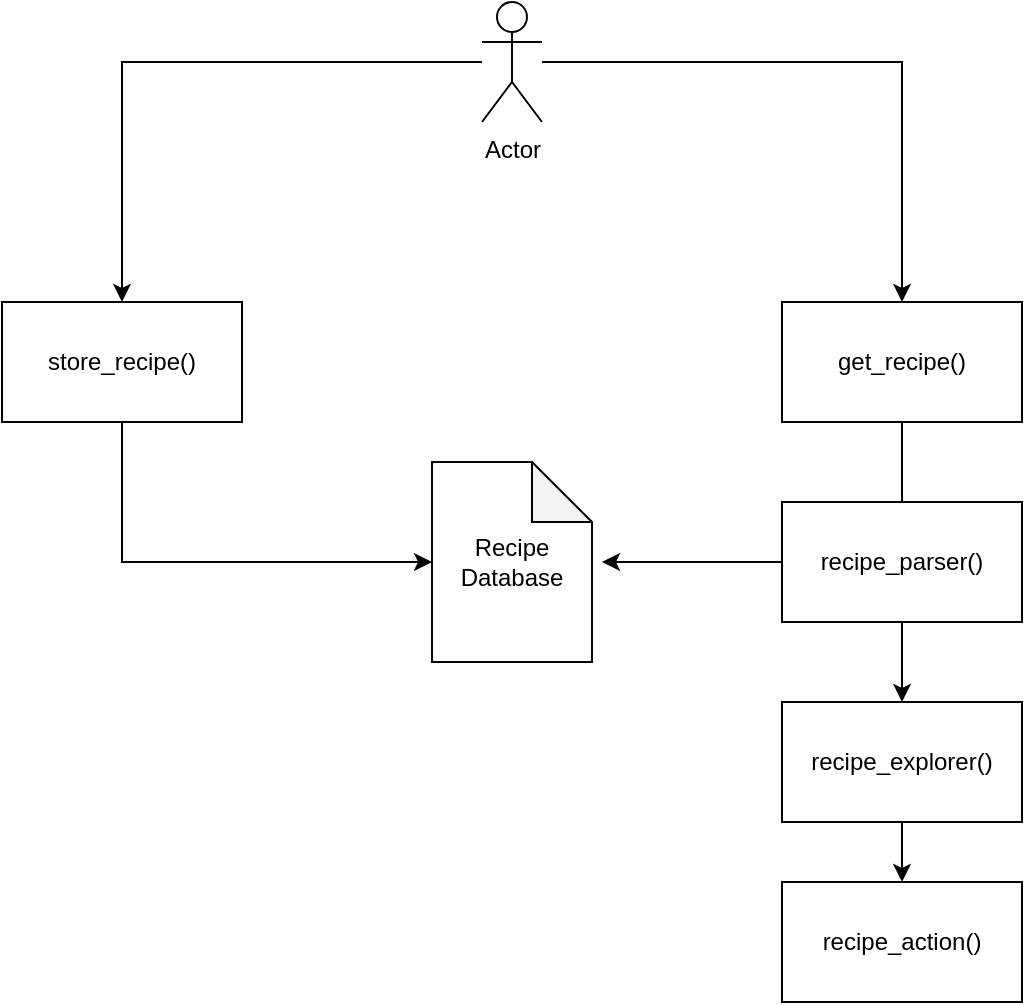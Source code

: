 <mxfile version="15.3.8" type="github">
  <diagram id="uRf2MRRO1xXy1C_5ta0l" name="Page-1">
    <mxGraphModel dx="1038" dy="539" grid="1" gridSize="10" guides="1" tooltips="1" connect="1" arrows="1" fold="1" page="1" pageScale="1" pageWidth="850" pageHeight="1100" math="0" shadow="0">
      <root>
        <mxCell id="0" />
        <mxCell id="1" parent="0" />
        <mxCell id="ONZwR2w4GfBlqja92-8s-3" style="edgeStyle=orthogonalEdgeStyle;rounded=0;orthogonalLoop=1;jettySize=auto;html=1;entryX=0.5;entryY=0;entryDx=0;entryDy=0;" edge="1" parent="1" source="ONZwR2w4GfBlqja92-8s-1" target="ONZwR2w4GfBlqja92-8s-2">
          <mxGeometry relative="1" as="geometry">
            <Array as="points">
              <mxPoint x="230" y="90" />
            </Array>
          </mxGeometry>
        </mxCell>
        <mxCell id="ONZwR2w4GfBlqja92-8s-5" style="edgeStyle=orthogonalEdgeStyle;rounded=0;orthogonalLoop=1;jettySize=auto;html=1;entryX=0.5;entryY=0;entryDx=0;entryDy=0;" edge="1" parent="1" source="ONZwR2w4GfBlqja92-8s-1" target="ONZwR2w4GfBlqja92-8s-4">
          <mxGeometry relative="1" as="geometry" />
        </mxCell>
        <mxCell id="ONZwR2w4GfBlqja92-8s-1" value="Actor" style="shape=umlActor;verticalLabelPosition=bottom;verticalAlign=top;html=1;outlineConnect=0;" vertex="1" parent="1">
          <mxGeometry x="410" y="60" width="30" height="60" as="geometry" />
        </mxCell>
        <mxCell id="ONZwR2w4GfBlqja92-8s-11" style="edgeStyle=orthogonalEdgeStyle;rounded=0;orthogonalLoop=1;jettySize=auto;html=1;exitX=0.5;exitY=1;exitDx=0;exitDy=0;entryX=0;entryY=0.5;entryDx=0;entryDy=0;entryPerimeter=0;" edge="1" parent="1" source="ONZwR2w4GfBlqja92-8s-2" target="ONZwR2w4GfBlqja92-8s-10">
          <mxGeometry relative="1" as="geometry" />
        </mxCell>
        <mxCell id="ONZwR2w4GfBlqja92-8s-2" value="store_recipe()" style="rounded=0;whiteSpace=wrap;html=1;" vertex="1" parent="1">
          <mxGeometry x="170" y="210" width="120" height="60" as="geometry" />
        </mxCell>
        <mxCell id="ONZwR2w4GfBlqja92-8s-6" style="edgeStyle=orthogonalEdgeStyle;rounded=0;orthogonalLoop=1;jettySize=auto;html=1;exitX=0.5;exitY=1;exitDx=0;exitDy=0;" edge="1" parent="1" source="ONZwR2w4GfBlqja92-8s-4">
          <mxGeometry relative="1" as="geometry">
            <mxPoint x="620" y="320" as="targetPoint" />
          </mxGeometry>
        </mxCell>
        <mxCell id="ONZwR2w4GfBlqja92-8s-4" value="get_recipe()" style="rounded=0;whiteSpace=wrap;html=1;" vertex="1" parent="1">
          <mxGeometry x="560" y="210" width="120" height="60" as="geometry" />
        </mxCell>
        <mxCell id="ONZwR2w4GfBlqja92-8s-14" style="edgeStyle=orthogonalEdgeStyle;rounded=0;orthogonalLoop=1;jettySize=auto;html=1;" edge="1" parent="1" source="ONZwR2w4GfBlqja92-8s-7">
          <mxGeometry relative="1" as="geometry">
            <mxPoint x="470" y="340" as="targetPoint" />
          </mxGeometry>
        </mxCell>
        <mxCell id="ONZwR2w4GfBlqja92-8s-15" style="edgeStyle=orthogonalEdgeStyle;rounded=0;orthogonalLoop=1;jettySize=auto;html=1;exitX=0.5;exitY=1;exitDx=0;exitDy=0;entryX=0.5;entryY=0;entryDx=0;entryDy=0;" edge="1" parent="1" source="ONZwR2w4GfBlqja92-8s-7" target="ONZwR2w4GfBlqja92-8s-9">
          <mxGeometry relative="1" as="geometry" />
        </mxCell>
        <mxCell id="ONZwR2w4GfBlqja92-8s-7" value="recipe_parser()" style="rounded=0;whiteSpace=wrap;html=1;" vertex="1" parent="1">
          <mxGeometry x="560" y="310" width="120" height="60" as="geometry" />
        </mxCell>
        <mxCell id="ONZwR2w4GfBlqja92-8s-16" style="edgeStyle=orthogonalEdgeStyle;rounded=0;orthogonalLoop=1;jettySize=auto;html=1;exitX=0.5;exitY=1;exitDx=0;exitDy=0;" edge="1" parent="1" source="ONZwR2w4GfBlqja92-8s-9" target="ONZwR2w4GfBlqja92-8s-17">
          <mxGeometry relative="1" as="geometry">
            <mxPoint x="620" y="530" as="targetPoint" />
          </mxGeometry>
        </mxCell>
        <mxCell id="ONZwR2w4GfBlqja92-8s-9" value="recipe_explorer()" style="rounded=0;whiteSpace=wrap;html=1;" vertex="1" parent="1">
          <mxGeometry x="560" y="410" width="120" height="60" as="geometry" />
        </mxCell>
        <mxCell id="ONZwR2w4GfBlqja92-8s-10" value="Recipe Database" style="shape=note;whiteSpace=wrap;html=1;backgroundOutline=1;darkOpacity=0.05;" vertex="1" parent="1">
          <mxGeometry x="385" y="290" width="80" height="100" as="geometry" />
        </mxCell>
        <mxCell id="ONZwR2w4GfBlqja92-8s-17" value="recipe_action()" style="rounded=0;whiteSpace=wrap;html=1;" vertex="1" parent="1">
          <mxGeometry x="560" y="500" width="120" height="60" as="geometry" />
        </mxCell>
      </root>
    </mxGraphModel>
  </diagram>
</mxfile>
